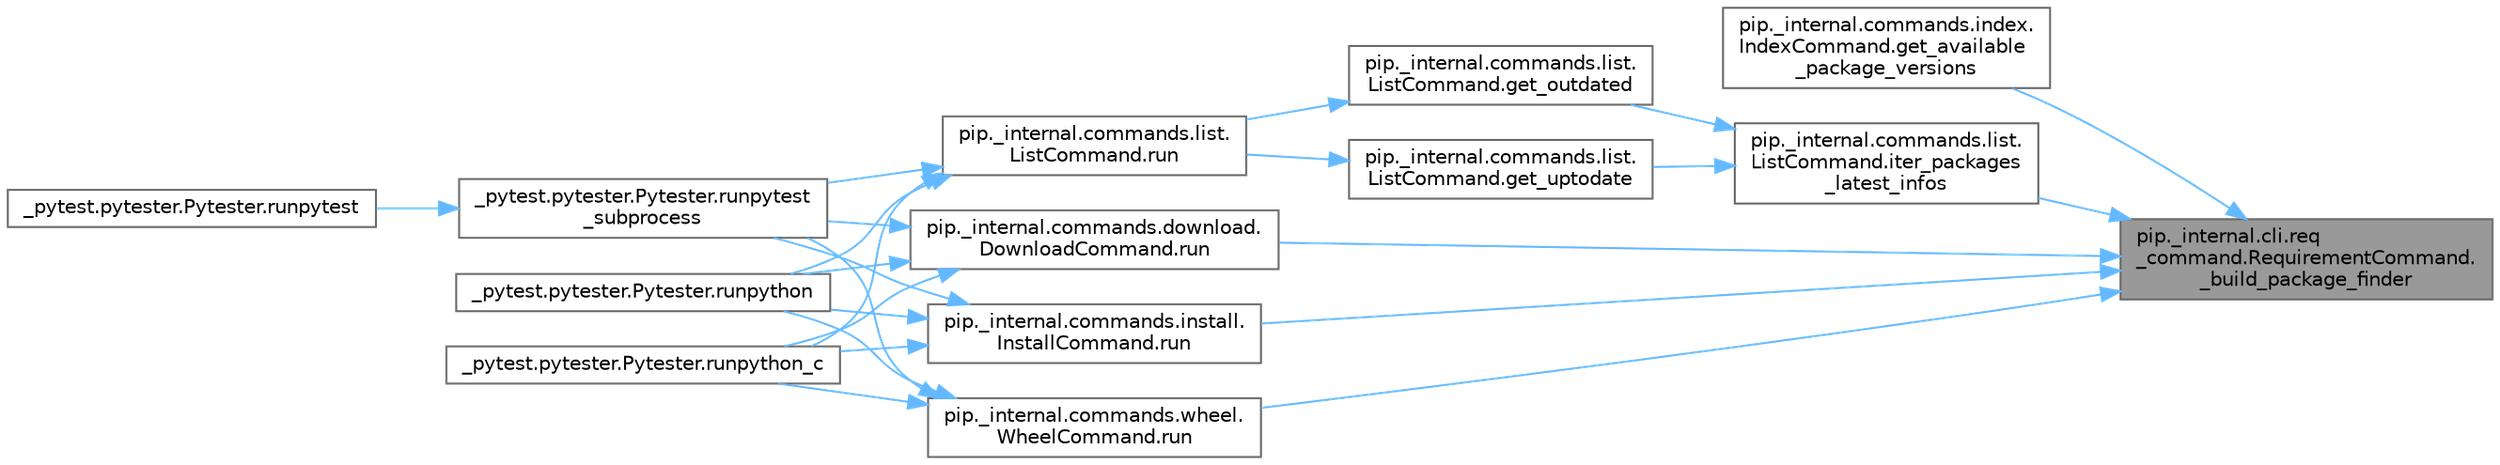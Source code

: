digraph "pip._internal.cli.req_command.RequirementCommand._build_package_finder"
{
 // LATEX_PDF_SIZE
  bgcolor="transparent";
  edge [fontname=Helvetica,fontsize=10,labelfontname=Helvetica,labelfontsize=10];
  node [fontname=Helvetica,fontsize=10,shape=box,height=0.2,width=0.4];
  rankdir="RL";
  Node1 [id="Node000001",label="pip._internal.cli.req\l_command.RequirementCommand.\l_build_package_finder",height=0.2,width=0.4,color="gray40", fillcolor="grey60", style="filled", fontcolor="black",tooltip=" "];
  Node1 -> Node2 [id="edge1_Node000001_Node000002",dir="back",color="steelblue1",style="solid",tooltip=" "];
  Node2 [id="Node000002",label="pip._internal.commands.index.\lIndexCommand.get_available\l_package_versions",height=0.2,width=0.4,color="grey40", fillcolor="white", style="filled",URL="$classpip_1_1__internal_1_1commands_1_1index_1_1_index_command.html#acbee43b75539d0eb0e070fd587af739a",tooltip=" "];
  Node1 -> Node3 [id="edge2_Node000001_Node000003",dir="back",color="steelblue1",style="solid",tooltip=" "];
  Node3 [id="Node000003",label="pip._internal.commands.list.\lListCommand.iter_packages\l_latest_infos",height=0.2,width=0.4,color="grey40", fillcolor="white", style="filled",URL="$classpip_1_1__internal_1_1commands_1_1list_1_1_list_command.html#aca54b95aea618684c89cad2b93de6191",tooltip=" "];
  Node3 -> Node4 [id="edge3_Node000003_Node000004",dir="back",color="steelblue1",style="solid",tooltip=" "];
  Node4 [id="Node000004",label="pip._internal.commands.list.\lListCommand.get_outdated",height=0.2,width=0.4,color="grey40", fillcolor="white", style="filled",URL="$classpip_1_1__internal_1_1commands_1_1list_1_1_list_command.html#a251411b0f5888c805d557a5d24710599",tooltip=" "];
  Node4 -> Node5 [id="edge4_Node000004_Node000005",dir="back",color="steelblue1",style="solid",tooltip=" "];
  Node5 [id="Node000005",label="pip._internal.commands.list.\lListCommand.run",height=0.2,width=0.4,color="grey40", fillcolor="white", style="filled",URL="$classpip_1_1__internal_1_1commands_1_1list_1_1_list_command.html#a94228d389b9156ab6e0cf12445c83557",tooltip=" "];
  Node5 -> Node6 [id="edge5_Node000005_Node000006",dir="back",color="steelblue1",style="solid",tooltip=" "];
  Node6 [id="Node000006",label="_pytest.pytester.Pytester.runpytest\l_subprocess",height=0.2,width=0.4,color="grey40", fillcolor="white", style="filled",URL="$class__pytest_1_1pytester_1_1_pytester.html#a59323c6d6a1469a1206f1c0b8fce99c9",tooltip=" "];
  Node6 -> Node7 [id="edge6_Node000006_Node000007",dir="back",color="steelblue1",style="solid",tooltip=" "];
  Node7 [id="Node000007",label="_pytest.pytester.Pytester.runpytest",height=0.2,width=0.4,color="grey40", fillcolor="white", style="filled",URL="$class__pytest_1_1pytester_1_1_pytester.html#a2765db48ffe1b8853581d711ff43a87b",tooltip=" "];
  Node5 -> Node8 [id="edge7_Node000005_Node000008",dir="back",color="steelblue1",style="solid",tooltip=" "];
  Node8 [id="Node000008",label="_pytest.pytester.Pytester.runpython",height=0.2,width=0.4,color="grey40", fillcolor="white", style="filled",URL="$class__pytest_1_1pytester_1_1_pytester.html#a4e0c539507f15fd333cf618faf9687ef",tooltip=" "];
  Node5 -> Node9 [id="edge8_Node000005_Node000009",dir="back",color="steelblue1",style="solid",tooltip=" "];
  Node9 [id="Node000009",label="_pytest.pytester.Pytester.runpython_c",height=0.2,width=0.4,color="grey40", fillcolor="white", style="filled",URL="$class__pytest_1_1pytester_1_1_pytester.html#aea789acfe206d9c40d9a6bf54a337f2a",tooltip=" "];
  Node3 -> Node10 [id="edge9_Node000003_Node000010",dir="back",color="steelblue1",style="solid",tooltip=" "];
  Node10 [id="Node000010",label="pip._internal.commands.list.\lListCommand.get_uptodate",height=0.2,width=0.4,color="grey40", fillcolor="white", style="filled",URL="$classpip_1_1__internal_1_1commands_1_1list_1_1_list_command.html#a344466e8a6c6f7751e1417455059616a",tooltip=" "];
  Node10 -> Node5 [id="edge10_Node000010_Node000005",dir="back",color="steelblue1",style="solid",tooltip=" "];
  Node1 -> Node11 [id="edge11_Node000001_Node000011",dir="back",color="steelblue1",style="solid",tooltip=" "];
  Node11 [id="Node000011",label="pip._internal.commands.download.\lDownloadCommand.run",height=0.2,width=0.4,color="grey40", fillcolor="white", style="filled",URL="$classpip_1_1__internal_1_1commands_1_1download_1_1_download_command.html#a0dd51c41d3594398e1ab28c6a08f8ddc",tooltip=" "];
  Node11 -> Node6 [id="edge12_Node000011_Node000006",dir="back",color="steelblue1",style="solid",tooltip=" "];
  Node11 -> Node8 [id="edge13_Node000011_Node000008",dir="back",color="steelblue1",style="solid",tooltip=" "];
  Node11 -> Node9 [id="edge14_Node000011_Node000009",dir="back",color="steelblue1",style="solid",tooltip=" "];
  Node1 -> Node12 [id="edge15_Node000001_Node000012",dir="back",color="steelblue1",style="solid",tooltip=" "];
  Node12 [id="Node000012",label="pip._internal.commands.install.\lInstallCommand.run",height=0.2,width=0.4,color="grey40", fillcolor="white", style="filled",URL="$classpip_1_1__internal_1_1commands_1_1install_1_1_install_command.html#a2a946583a8728eac5e890e367604f637",tooltip=" "];
  Node12 -> Node6 [id="edge16_Node000012_Node000006",dir="back",color="steelblue1",style="solid",tooltip=" "];
  Node12 -> Node8 [id="edge17_Node000012_Node000008",dir="back",color="steelblue1",style="solid",tooltip=" "];
  Node12 -> Node9 [id="edge18_Node000012_Node000009",dir="back",color="steelblue1",style="solid",tooltip=" "];
  Node1 -> Node13 [id="edge19_Node000001_Node000013",dir="back",color="steelblue1",style="solid",tooltip=" "];
  Node13 [id="Node000013",label="pip._internal.commands.wheel.\lWheelCommand.run",height=0.2,width=0.4,color="grey40", fillcolor="white", style="filled",URL="$classpip_1_1__internal_1_1commands_1_1wheel_1_1_wheel_command.html#aef0e01f600b1c5d1c36a29ac5a1a4d65",tooltip=" "];
  Node13 -> Node6 [id="edge20_Node000013_Node000006",dir="back",color="steelblue1",style="solid",tooltip=" "];
  Node13 -> Node8 [id="edge21_Node000013_Node000008",dir="back",color="steelblue1",style="solid",tooltip=" "];
  Node13 -> Node9 [id="edge22_Node000013_Node000009",dir="back",color="steelblue1",style="solid",tooltip=" "];
}
